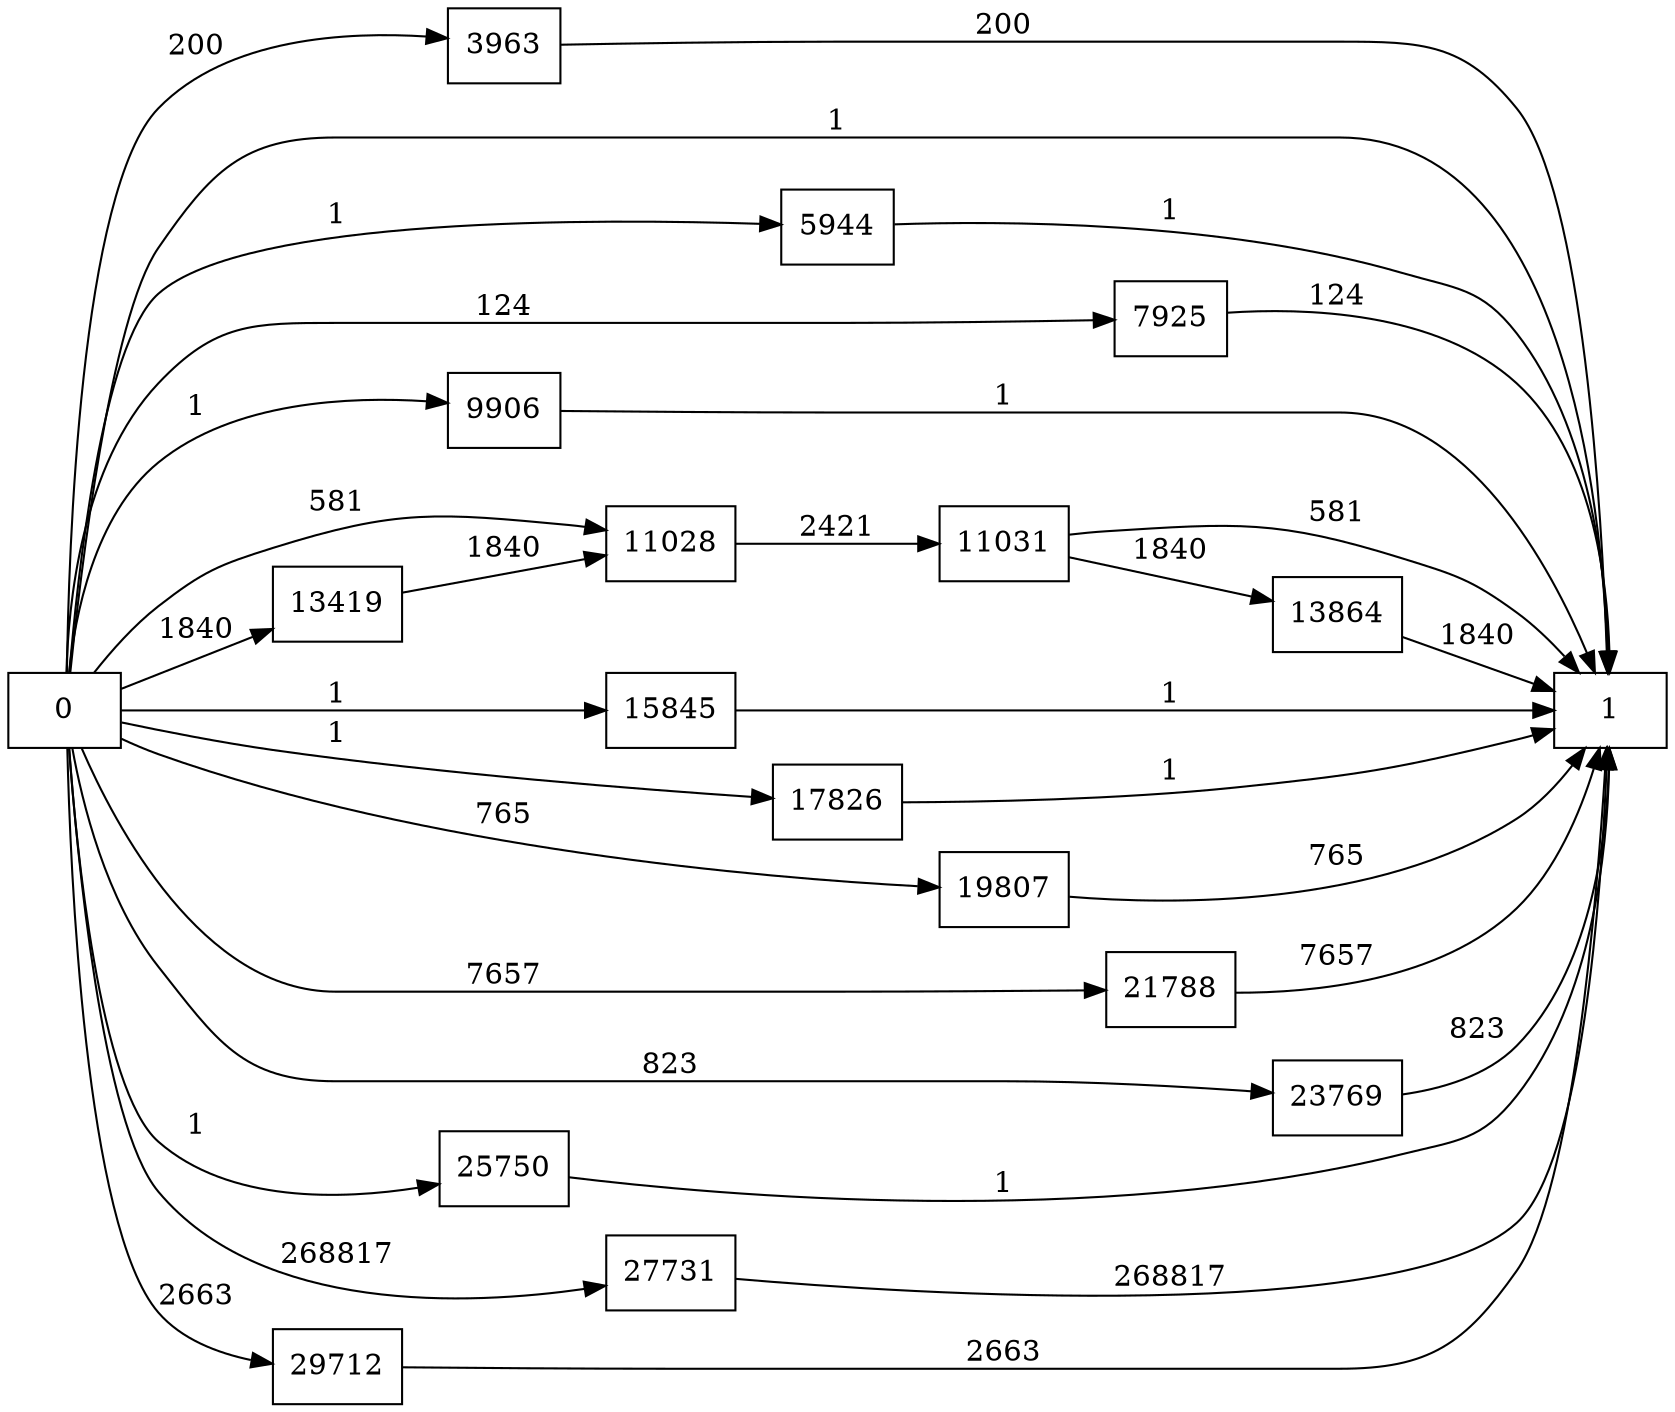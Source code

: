 digraph {
	graph [rankdir=LR]
	node [shape=rectangle]
	3963 -> 1 [label=200]
	5944 -> 1 [label=1]
	7925 -> 1 [label=124]
	9906 -> 1 [label=1]
	11028 -> 11031 [label=2421]
	11031 -> 1 [label=581]
	11031 -> 13864 [label=1840]
	13419 -> 11028 [label=1840]
	13864 -> 1 [label=1840]
	15845 -> 1 [label=1]
	17826 -> 1 [label=1]
	19807 -> 1 [label=765]
	21788 -> 1 [label=7657]
	23769 -> 1 [label=823]
	25750 -> 1 [label=1]
	27731 -> 1 [label=268817]
	29712 -> 1 [label=2663]
	0 -> 1 [label=1]
	0 -> 3963 [label=200]
	0 -> 5944 [label=1]
	0 -> 7925 [label=124]
	0 -> 9906 [label=1]
	0 -> 11028 [label=581]
	0 -> 13419 [label=1840]
	0 -> 15845 [label=1]
	0 -> 17826 [label=1]
	0 -> 19807 [label=765]
	0 -> 21788 [label=7657]
	0 -> 23769 [label=823]
	0 -> 25750 [label=1]
	0 -> 27731 [label=268817]
	0 -> 29712 [label=2663]
}
